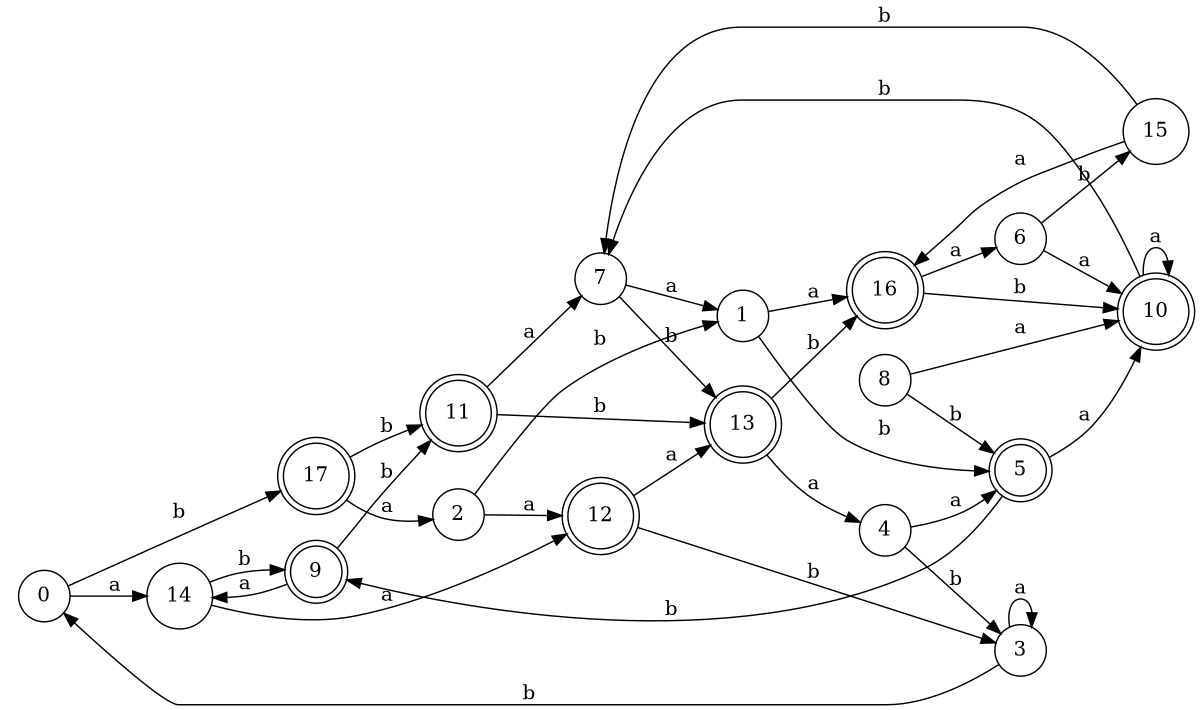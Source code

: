 digraph n15_6 {
__start0 [label="" shape="none"];

rankdir=LR;
size="8,5";

s0 [style="filled", color="black", fillcolor="white" shape="circle", label="0"];
s1 [style="filled", color="black", fillcolor="white" shape="circle", label="1"];
s2 [style="filled", color="black", fillcolor="white" shape="circle", label="2"];
s3 [style="filled", color="black", fillcolor="white" shape="circle", label="3"];
s4 [style="filled", color="black", fillcolor="white" shape="circle", label="4"];
s5 [style="rounded,filled", color="black", fillcolor="white" shape="doublecircle", label="5"];
s6 [style="filled", color="black", fillcolor="white" shape="circle", label="6"];
s7 [style="filled", color="black", fillcolor="white" shape="circle", label="7"];
s8 [style="filled", color="black", fillcolor="white" shape="circle", label="8"];
s9 [style="rounded,filled", color="black", fillcolor="white" shape="doublecircle", label="9"];
s10 [style="rounded,filled", color="black", fillcolor="white" shape="doublecircle", label="10"];
s11 [style="rounded,filled", color="black", fillcolor="white" shape="doublecircle", label="11"];
s12 [style="rounded,filled", color="black", fillcolor="white" shape="doublecircle", label="12"];
s13 [style="rounded,filled", color="black", fillcolor="white" shape="doublecircle", label="13"];
s14 [style="filled", color="black", fillcolor="white" shape="circle", label="14"];
s15 [style="filled", color="black", fillcolor="white" shape="circle", label="15"];
s16 [style="rounded,filled", color="black", fillcolor="white" shape="doublecircle", label="16"];
s17 [style="rounded,filled", color="black", fillcolor="white" shape="doublecircle", label="17"];
s0 -> s14 [label="a"];
s0 -> s17 [label="b"];
s1 -> s16 [label="a"];
s1 -> s5 [label="b"];
s2 -> s12 [label="a"];
s2 -> s1 [label="b"];
s3 -> s3 [label="a"];
s3 -> s0 [label="b"];
s4 -> s5 [label="a"];
s4 -> s3 [label="b"];
s5 -> s10 [label="a"];
s5 -> s9 [label="b"];
s6 -> s10 [label="a"];
s6 -> s15 [label="b"];
s7 -> s1 [label="a"];
s7 -> s13 [label="b"];
s8 -> s10 [label="a"];
s8 -> s5 [label="b"];
s9 -> s14 [label="a"];
s9 -> s11 [label="b"];
s10 -> s10 [label="a"];
s10 -> s7 [label="b"];
s11 -> s7 [label="a"];
s11 -> s13 [label="b"];
s12 -> s13 [label="a"];
s12 -> s3 [label="b"];
s13 -> s4 [label="a"];
s13 -> s16 [label="b"];
s14 -> s12 [label="a"];
s14 -> s9 [label="b"];
s15 -> s16 [label="a"];
s15 -> s7 [label="b"];
s16 -> s6 [label="a"];
s16 -> s10 [label="b"];
s17 -> s2 [label="a"];
s17 -> s11 [label="b"];

}